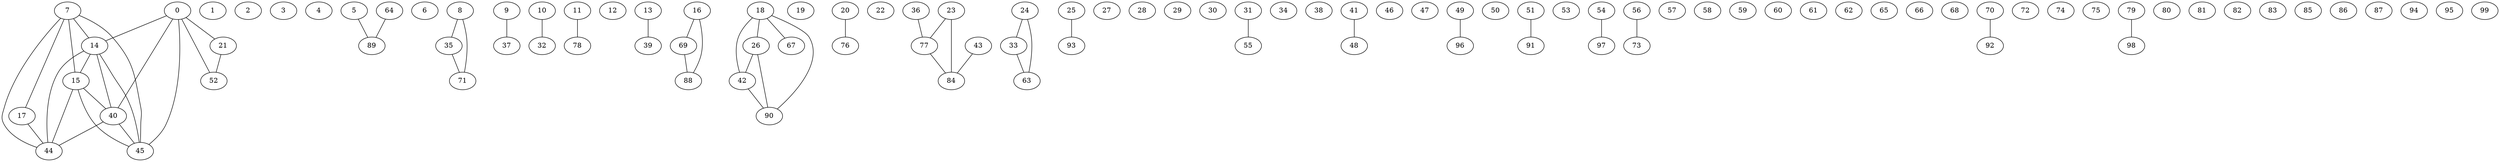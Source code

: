 graph G {
0
1
2
3
4
5
6
7
8
9
10
11
12
13
14
15
16
17
18
19
20
21
22
23
24
25
26
27
28
29
30
31
32
33
34
35
36
37
38
39
40
41
42
43
44
45
46
47
48
49
50
51
52
53
54
55
56
57
58
59
60
61
62
63
64
65
66
67
68
69
70
71
72
73
74
75
76
77
78
79
80
81
82
83
84
85
86
87
88
89
90
91
92
93
94
95
96
97
98
99
0 -- 14
0 -- 21
0 -- 40
0 -- 45
0 -- 52
5 -- 89
7 -- 14
7 -- 15
7 -- 17
7 -- 44
7 -- 45
8 -- 35
8 -- 71
9 -- 37
10 -- 32
11 -- 78
13 -- 39
14 -- 15
14 -- 40
14 -- 44
14 -- 45
15 -- 40
15 -- 44
15 -- 45
16 -- 69
16 -- 88
17 -- 44
18 -- 26
18 -- 42
18 -- 67
18 -- 90
20 -- 76
21 -- 52
23 -- 77
23 -- 84
24 -- 33
24 -- 63
25 -- 93
26 -- 42
26 -- 90
31 -- 55
33 -- 63
35 -- 71
36 -- 77
40 -- 44
40 -- 45
41 -- 48
42 -- 90
43 -- 84
49 -- 96
51 -- 91
54 -- 97
56 -- 73
64 -- 89
69 -- 88
70 -- 92
77 -- 84
79 -- 98
}
